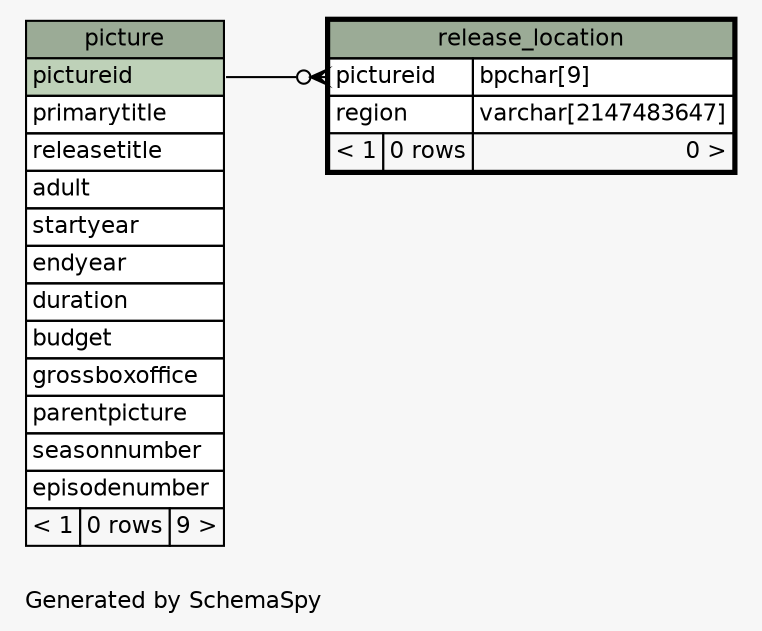// dot 2.38.0 on Linux 4.13.0-32-generic
// SchemaSpy rev 590
digraph "oneDegreeRelationshipsDiagram" {
  graph [
    rankdir="RL"
    bgcolor="#f7f7f7"
    label="\nGenerated by SchemaSpy"
    labeljust="l"
    nodesep="0.18"
    ranksep="0.46"
    fontname="Helvetica"
    fontsize="11"
  ];
  node [
    fontname="Helvetica"
    fontsize="11"
    shape="plaintext"
  ];
  edge [
    arrowsize="0.8"
  ];
  "release_location":"pictureid":w -> "picture":"pictureid":e [arrowhead=none dir=back arrowtail=crowodot];
  "picture" [
    label=<
    <TABLE BORDER="0" CELLBORDER="1" CELLSPACING="0" BGCOLOR="#ffffff">
      <TR><TD COLSPAN="3" BGCOLOR="#9bab96" ALIGN="CENTER">picture</TD></TR>
      <TR><TD PORT="pictureid" COLSPAN="3" BGCOLOR="#bed1b8" ALIGN="LEFT">pictureid</TD></TR>
      <TR><TD PORT="primarytitle" COLSPAN="3" ALIGN="LEFT">primarytitle</TD></TR>
      <TR><TD PORT="releasetitle" COLSPAN="3" ALIGN="LEFT">releasetitle</TD></TR>
      <TR><TD PORT="adult" COLSPAN="3" ALIGN="LEFT">adult</TD></TR>
      <TR><TD PORT="startyear" COLSPAN="3" ALIGN="LEFT">startyear</TD></TR>
      <TR><TD PORT="endyear" COLSPAN="3" ALIGN="LEFT">endyear</TD></TR>
      <TR><TD PORT="duration" COLSPAN="3" ALIGN="LEFT">duration</TD></TR>
      <TR><TD PORT="budget" COLSPAN="3" ALIGN="LEFT">budget</TD></TR>
      <TR><TD PORT="grossboxoffice" COLSPAN="3" ALIGN="LEFT">grossboxoffice</TD></TR>
      <TR><TD PORT="parentpicture" COLSPAN="3" ALIGN="LEFT">parentpicture</TD></TR>
      <TR><TD PORT="seasonnumber" COLSPAN="3" ALIGN="LEFT">seasonnumber</TD></TR>
      <TR><TD PORT="episodenumber" COLSPAN="3" ALIGN="LEFT">episodenumber</TD></TR>
      <TR><TD ALIGN="LEFT" BGCOLOR="#f7f7f7">&lt; 1</TD><TD ALIGN="RIGHT" BGCOLOR="#f7f7f7">0 rows</TD><TD ALIGN="RIGHT" BGCOLOR="#f7f7f7">9 &gt;</TD></TR>
    </TABLE>>
    URL="picture.html"
    tooltip="picture"
  ];
  "release_location" [
    label=<
    <TABLE BORDER="2" CELLBORDER="1" CELLSPACING="0" BGCOLOR="#ffffff">
      <TR><TD COLSPAN="3" BGCOLOR="#9bab96" ALIGN="CENTER">release_location</TD></TR>
      <TR><TD PORT="pictureid" COLSPAN="2" ALIGN="LEFT">pictureid</TD><TD PORT="pictureid.type" ALIGN="LEFT">bpchar[9]</TD></TR>
      <TR><TD PORT="region" COLSPAN="2" ALIGN="LEFT">region</TD><TD PORT="region.type" ALIGN="LEFT">varchar[2147483647]</TD></TR>
      <TR><TD ALIGN="LEFT" BGCOLOR="#f7f7f7">&lt; 1</TD><TD ALIGN="RIGHT" BGCOLOR="#f7f7f7">0 rows</TD><TD ALIGN="RIGHT" BGCOLOR="#f7f7f7">0 &gt;</TD></TR>
    </TABLE>>
    URL="release_location.html"
    tooltip="release_location"
  ];
}
